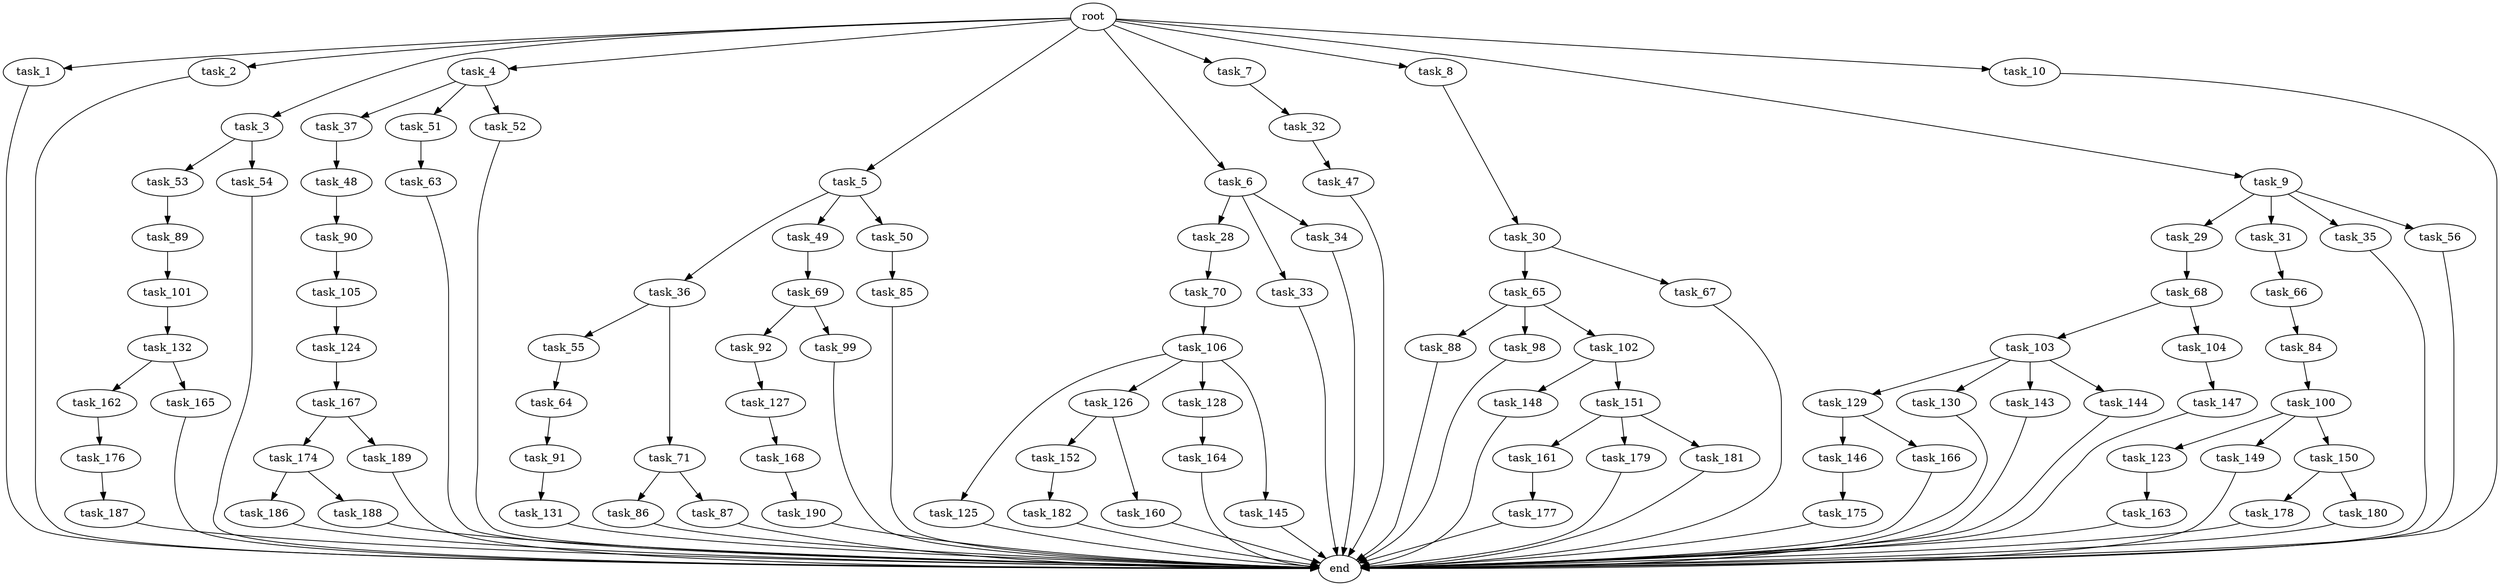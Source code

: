 digraph G {
  root [size="0.000000"];
  task_1 [size="1.024000"];
  task_2 [size="1.024000"];
  task_3 [size="1.024000"];
  task_4 [size="1.024000"];
  task_5 [size="1.024000"];
  task_6 [size="1.024000"];
  task_7 [size="1.024000"];
  task_8 [size="1.024000"];
  task_9 [size="1.024000"];
  task_10 [size="1.024000"];
  task_28 [size="137438953.472000"];
  task_29 [size="549755813.888000"];
  task_30 [size="420906795.008000"];
  task_31 [size="549755813.888000"];
  task_32 [size="858993459.200000"];
  task_33 [size="137438953.472000"];
  task_34 [size="137438953.472000"];
  task_35 [size="549755813.888000"];
  task_36 [size="695784701.952000"];
  task_37 [size="549755813.888000"];
  task_47 [size="549755813.888000"];
  task_48 [size="34359738.368000"];
  task_49 [size="695784701.952000"];
  task_50 [size="695784701.952000"];
  task_51 [size="549755813.888000"];
  task_52 [size="549755813.888000"];
  task_53 [size="214748364.800000"];
  task_54 [size="214748364.800000"];
  task_55 [size="137438953.472000"];
  task_56 [size="549755813.888000"];
  task_63 [size="34359738.368000"];
  task_64 [size="77309411.328000"];
  task_65 [size="214748364.800000"];
  task_66 [size="309237645.312000"];
  task_67 [size="214748364.800000"];
  task_68 [size="137438953.472000"];
  task_69 [size="549755813.888000"];
  task_70 [size="309237645.312000"];
  task_71 [size="137438953.472000"];
  task_84 [size="77309411.328000"];
  task_85 [size="858993459.200000"];
  task_86 [size="695784701.952000"];
  task_87 [size="695784701.952000"];
  task_88 [size="34359738.368000"];
  task_89 [size="420906795.008000"];
  task_90 [size="309237645.312000"];
  task_91 [size="309237645.312000"];
  task_92 [size="77309411.328000"];
  task_98 [size="34359738.368000"];
  task_99 [size="77309411.328000"];
  task_100 [size="695784701.952000"];
  task_101 [size="77309411.328000"];
  task_102 [size="34359738.368000"];
  task_103 [size="77309411.328000"];
  task_104 [size="77309411.328000"];
  task_105 [size="420906795.008000"];
  task_106 [size="214748364.800000"];
  task_123 [size="214748364.800000"];
  task_124 [size="695784701.952000"];
  task_125 [size="214748364.800000"];
  task_126 [size="214748364.800000"];
  task_127 [size="858993459.200000"];
  task_128 [size="214748364.800000"];
  task_129 [size="309237645.312000"];
  task_130 [size="309237645.312000"];
  task_131 [size="77309411.328000"];
  task_132 [size="695784701.952000"];
  task_143 [size="309237645.312000"];
  task_144 [size="309237645.312000"];
  task_145 [size="214748364.800000"];
  task_146 [size="34359738.368000"];
  task_147 [size="549755813.888000"];
  task_148 [size="695784701.952000"];
  task_149 [size="214748364.800000"];
  task_150 [size="214748364.800000"];
  task_151 [size="695784701.952000"];
  task_152 [size="77309411.328000"];
  task_160 [size="77309411.328000"];
  task_161 [size="695784701.952000"];
  task_162 [size="858993459.200000"];
  task_163 [size="420906795.008000"];
  task_164 [size="695784701.952000"];
  task_165 [size="858993459.200000"];
  task_166 [size="34359738.368000"];
  task_167 [size="34359738.368000"];
  task_168 [size="214748364.800000"];
  task_174 [size="695784701.952000"];
  task_175 [size="858993459.200000"];
  task_176 [size="214748364.800000"];
  task_177 [size="549755813.888000"];
  task_178 [size="214748364.800000"];
  task_179 [size="695784701.952000"];
  task_180 [size="214748364.800000"];
  task_181 [size="695784701.952000"];
  task_182 [size="858993459.200000"];
  task_186 [size="34359738.368000"];
  task_187 [size="137438953.472000"];
  task_188 [size="34359738.368000"];
  task_189 [size="695784701.952000"];
  task_190 [size="549755813.888000"];
  end [size="0.000000"];

  root -> task_1 [size="1.000000"];
  root -> task_2 [size="1.000000"];
  root -> task_3 [size="1.000000"];
  root -> task_4 [size="1.000000"];
  root -> task_5 [size="1.000000"];
  root -> task_6 [size="1.000000"];
  root -> task_7 [size="1.000000"];
  root -> task_8 [size="1.000000"];
  root -> task_9 [size="1.000000"];
  root -> task_10 [size="1.000000"];
  task_1 -> end [size="1.000000"];
  task_2 -> end [size="1.000000"];
  task_3 -> task_53 [size="209715200.000000"];
  task_3 -> task_54 [size="209715200.000000"];
  task_4 -> task_37 [size="536870912.000000"];
  task_4 -> task_51 [size="536870912.000000"];
  task_4 -> task_52 [size="536870912.000000"];
  task_5 -> task_36 [size="679477248.000000"];
  task_5 -> task_49 [size="679477248.000000"];
  task_5 -> task_50 [size="679477248.000000"];
  task_6 -> task_28 [size="134217728.000000"];
  task_6 -> task_33 [size="134217728.000000"];
  task_6 -> task_34 [size="134217728.000000"];
  task_7 -> task_32 [size="838860800.000000"];
  task_8 -> task_30 [size="411041792.000000"];
  task_9 -> task_29 [size="536870912.000000"];
  task_9 -> task_31 [size="536870912.000000"];
  task_9 -> task_35 [size="536870912.000000"];
  task_9 -> task_56 [size="536870912.000000"];
  task_10 -> end [size="1.000000"];
  task_28 -> task_70 [size="301989888.000000"];
  task_29 -> task_68 [size="134217728.000000"];
  task_30 -> task_65 [size="209715200.000000"];
  task_30 -> task_67 [size="209715200.000000"];
  task_31 -> task_66 [size="301989888.000000"];
  task_32 -> task_47 [size="536870912.000000"];
  task_33 -> end [size="1.000000"];
  task_34 -> end [size="1.000000"];
  task_35 -> end [size="1.000000"];
  task_36 -> task_55 [size="134217728.000000"];
  task_36 -> task_71 [size="134217728.000000"];
  task_37 -> task_48 [size="33554432.000000"];
  task_47 -> end [size="1.000000"];
  task_48 -> task_90 [size="301989888.000000"];
  task_49 -> task_69 [size="536870912.000000"];
  task_50 -> task_85 [size="838860800.000000"];
  task_51 -> task_63 [size="33554432.000000"];
  task_52 -> end [size="1.000000"];
  task_53 -> task_89 [size="411041792.000000"];
  task_54 -> end [size="1.000000"];
  task_55 -> task_64 [size="75497472.000000"];
  task_56 -> end [size="1.000000"];
  task_63 -> end [size="1.000000"];
  task_64 -> task_91 [size="301989888.000000"];
  task_65 -> task_88 [size="33554432.000000"];
  task_65 -> task_98 [size="33554432.000000"];
  task_65 -> task_102 [size="33554432.000000"];
  task_66 -> task_84 [size="75497472.000000"];
  task_67 -> end [size="1.000000"];
  task_68 -> task_103 [size="75497472.000000"];
  task_68 -> task_104 [size="75497472.000000"];
  task_69 -> task_92 [size="75497472.000000"];
  task_69 -> task_99 [size="75497472.000000"];
  task_70 -> task_106 [size="209715200.000000"];
  task_71 -> task_86 [size="679477248.000000"];
  task_71 -> task_87 [size="679477248.000000"];
  task_84 -> task_100 [size="679477248.000000"];
  task_85 -> end [size="1.000000"];
  task_86 -> end [size="1.000000"];
  task_87 -> end [size="1.000000"];
  task_88 -> end [size="1.000000"];
  task_89 -> task_101 [size="75497472.000000"];
  task_90 -> task_105 [size="411041792.000000"];
  task_91 -> task_131 [size="75497472.000000"];
  task_92 -> task_127 [size="838860800.000000"];
  task_98 -> end [size="1.000000"];
  task_99 -> end [size="1.000000"];
  task_100 -> task_123 [size="209715200.000000"];
  task_100 -> task_149 [size="209715200.000000"];
  task_100 -> task_150 [size="209715200.000000"];
  task_101 -> task_132 [size="679477248.000000"];
  task_102 -> task_148 [size="679477248.000000"];
  task_102 -> task_151 [size="679477248.000000"];
  task_103 -> task_129 [size="301989888.000000"];
  task_103 -> task_130 [size="301989888.000000"];
  task_103 -> task_143 [size="301989888.000000"];
  task_103 -> task_144 [size="301989888.000000"];
  task_104 -> task_147 [size="536870912.000000"];
  task_105 -> task_124 [size="679477248.000000"];
  task_106 -> task_125 [size="209715200.000000"];
  task_106 -> task_126 [size="209715200.000000"];
  task_106 -> task_128 [size="209715200.000000"];
  task_106 -> task_145 [size="209715200.000000"];
  task_123 -> task_163 [size="411041792.000000"];
  task_124 -> task_167 [size="33554432.000000"];
  task_125 -> end [size="1.000000"];
  task_126 -> task_152 [size="75497472.000000"];
  task_126 -> task_160 [size="75497472.000000"];
  task_127 -> task_168 [size="209715200.000000"];
  task_128 -> task_164 [size="679477248.000000"];
  task_129 -> task_146 [size="33554432.000000"];
  task_129 -> task_166 [size="33554432.000000"];
  task_130 -> end [size="1.000000"];
  task_131 -> end [size="1.000000"];
  task_132 -> task_162 [size="838860800.000000"];
  task_132 -> task_165 [size="838860800.000000"];
  task_143 -> end [size="1.000000"];
  task_144 -> end [size="1.000000"];
  task_145 -> end [size="1.000000"];
  task_146 -> task_175 [size="838860800.000000"];
  task_147 -> end [size="1.000000"];
  task_148 -> end [size="1.000000"];
  task_149 -> end [size="1.000000"];
  task_150 -> task_178 [size="209715200.000000"];
  task_150 -> task_180 [size="209715200.000000"];
  task_151 -> task_161 [size="679477248.000000"];
  task_151 -> task_179 [size="679477248.000000"];
  task_151 -> task_181 [size="679477248.000000"];
  task_152 -> task_182 [size="838860800.000000"];
  task_160 -> end [size="1.000000"];
  task_161 -> task_177 [size="536870912.000000"];
  task_162 -> task_176 [size="209715200.000000"];
  task_163 -> end [size="1.000000"];
  task_164 -> end [size="1.000000"];
  task_165 -> end [size="1.000000"];
  task_166 -> end [size="1.000000"];
  task_167 -> task_174 [size="679477248.000000"];
  task_167 -> task_189 [size="679477248.000000"];
  task_168 -> task_190 [size="536870912.000000"];
  task_174 -> task_186 [size="33554432.000000"];
  task_174 -> task_188 [size="33554432.000000"];
  task_175 -> end [size="1.000000"];
  task_176 -> task_187 [size="134217728.000000"];
  task_177 -> end [size="1.000000"];
  task_178 -> end [size="1.000000"];
  task_179 -> end [size="1.000000"];
  task_180 -> end [size="1.000000"];
  task_181 -> end [size="1.000000"];
  task_182 -> end [size="1.000000"];
  task_186 -> end [size="1.000000"];
  task_187 -> end [size="1.000000"];
  task_188 -> end [size="1.000000"];
  task_189 -> end [size="1.000000"];
  task_190 -> end [size="1.000000"];
}
